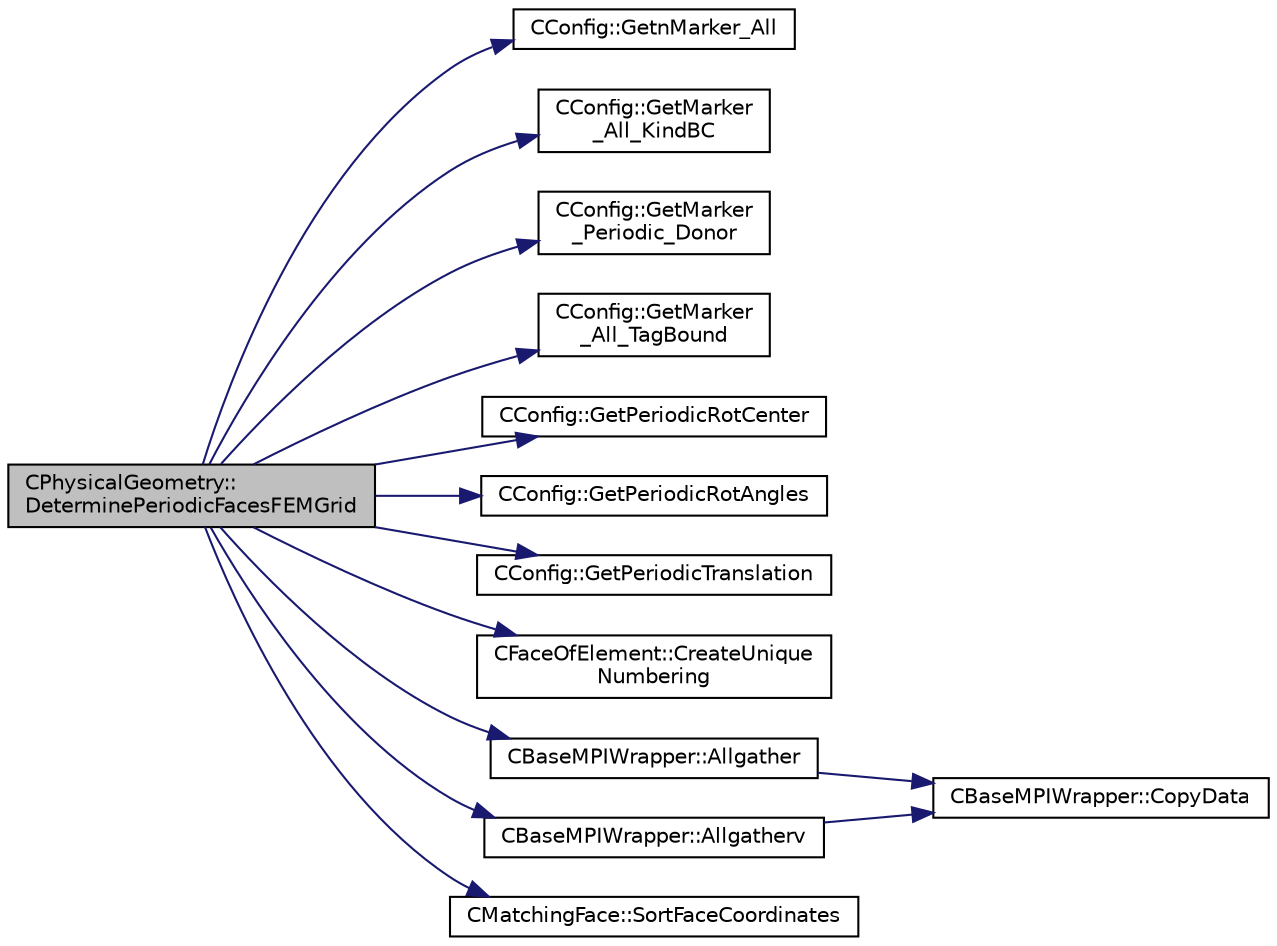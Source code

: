 digraph "CPhysicalGeometry::DeterminePeriodicFacesFEMGrid"
{
  edge [fontname="Helvetica",fontsize="10",labelfontname="Helvetica",labelfontsize="10"];
  node [fontname="Helvetica",fontsize="10",shape=record];
  rankdir="LR";
  Node436 [label="CPhysicalGeometry::\lDeterminePeriodicFacesFEMGrid",height=0.2,width=0.4,color="black", fillcolor="grey75", style="filled", fontcolor="black"];
  Node436 -> Node437 [color="midnightblue",fontsize="10",style="solid",fontname="Helvetica"];
  Node437 [label="CConfig::GetnMarker_All",height=0.2,width=0.4,color="black", fillcolor="white", style="filled",URL="$class_c_config.html#a300c4884edfc0c2acf395036439004f4",tooltip="Get the total number of boundary markers including send/receive domains. "];
  Node436 -> Node438 [color="midnightblue",fontsize="10",style="solid",fontname="Helvetica"];
  Node438 [label="CConfig::GetMarker\l_All_KindBC",height=0.2,width=0.4,color="black", fillcolor="white", style="filled",URL="$class_c_config.html#a57d43acc1457d2d27095ce006218862e",tooltip="Get the kind of boundary for each marker. "];
  Node436 -> Node439 [color="midnightblue",fontsize="10",style="solid",fontname="Helvetica"];
  Node439 [label="CConfig::GetMarker\l_Periodic_Donor",height=0.2,width=0.4,color="black", fillcolor="white", style="filled",URL="$class_c_config.html#a80ac4359eb68cf15ab897d4579e2f5f5",tooltip="Get the rotationally periodic donor marker for boundary val_marker. "];
  Node436 -> Node440 [color="midnightblue",fontsize="10",style="solid",fontname="Helvetica"];
  Node440 [label="CConfig::GetMarker\l_All_TagBound",height=0.2,width=0.4,color="black", fillcolor="white", style="filled",URL="$class_c_config.html#a967e969a3beb24bb6e57d7036af003be",tooltip="Get the index of the surface defined in the geometry file. "];
  Node436 -> Node441 [color="midnightblue",fontsize="10",style="solid",fontname="Helvetica"];
  Node441 [label="CConfig::GetPeriodicRotCenter",height=0.2,width=0.4,color="black", fillcolor="white", style="filled",URL="$class_c_config.html#a69c3c48e964a0d99ed7c0e73c679167a",tooltip="Center of rotation for a rotational periodic boundary. "];
  Node436 -> Node442 [color="midnightblue",fontsize="10",style="solid",fontname="Helvetica"];
  Node442 [label="CConfig::GetPeriodicRotAngles",height=0.2,width=0.4,color="black", fillcolor="white", style="filled",URL="$class_c_config.html#a8b427e418c23b7e25da647fb21024098",tooltip="Angles of rotation for a rotational periodic boundary. "];
  Node436 -> Node443 [color="midnightblue",fontsize="10",style="solid",fontname="Helvetica"];
  Node443 [label="CConfig::GetPeriodicTranslation",height=0.2,width=0.4,color="black", fillcolor="white", style="filled",URL="$class_c_config.html#a5e243bf56db6d47df20d342167350f32",tooltip="Translation vector for a rotational periodic boundary. "];
  Node436 -> Node444 [color="midnightblue",fontsize="10",style="solid",fontname="Helvetica"];
  Node444 [label="CFaceOfElement::CreateUnique\lNumbering",height=0.2,width=0.4,color="black", fillcolor="white", style="filled",URL="$class_c_face_of_element.html#a1f80d19d78b66efca57d5b0dff537d87"];
  Node436 -> Node445 [color="midnightblue",fontsize="10",style="solid",fontname="Helvetica"];
  Node445 [label="CBaseMPIWrapper::Allgather",height=0.2,width=0.4,color="black", fillcolor="white", style="filled",URL="$class_c_base_m_p_i_wrapper.html#a55195abbb7206e08a4933fa53cd41923"];
  Node445 -> Node446 [color="midnightblue",fontsize="10",style="solid",fontname="Helvetica"];
  Node446 [label="CBaseMPIWrapper::CopyData",height=0.2,width=0.4,color="black", fillcolor="white", style="filled",URL="$class_c_base_m_p_i_wrapper.html#a4725cc1dd65b161b483e812a538a5e36"];
  Node436 -> Node447 [color="midnightblue",fontsize="10",style="solid",fontname="Helvetica"];
  Node447 [label="CBaseMPIWrapper::Allgatherv",height=0.2,width=0.4,color="black", fillcolor="white", style="filled",URL="$class_c_base_m_p_i_wrapper.html#a680cc01a93a562afb2ebcf7ff5a2198b"];
  Node447 -> Node446 [color="midnightblue",fontsize="10",style="solid",fontname="Helvetica"];
  Node436 -> Node448 [color="midnightblue",fontsize="10",style="solid",fontname="Helvetica"];
  Node448 [label="CMatchingFace::SortFaceCoordinates",height=0.2,width=0.4,color="black", fillcolor="white", style="filled",URL="$class_c_matching_face.html#ab6c0e69b164ef09602dfa2cd1f70e615"];
}
